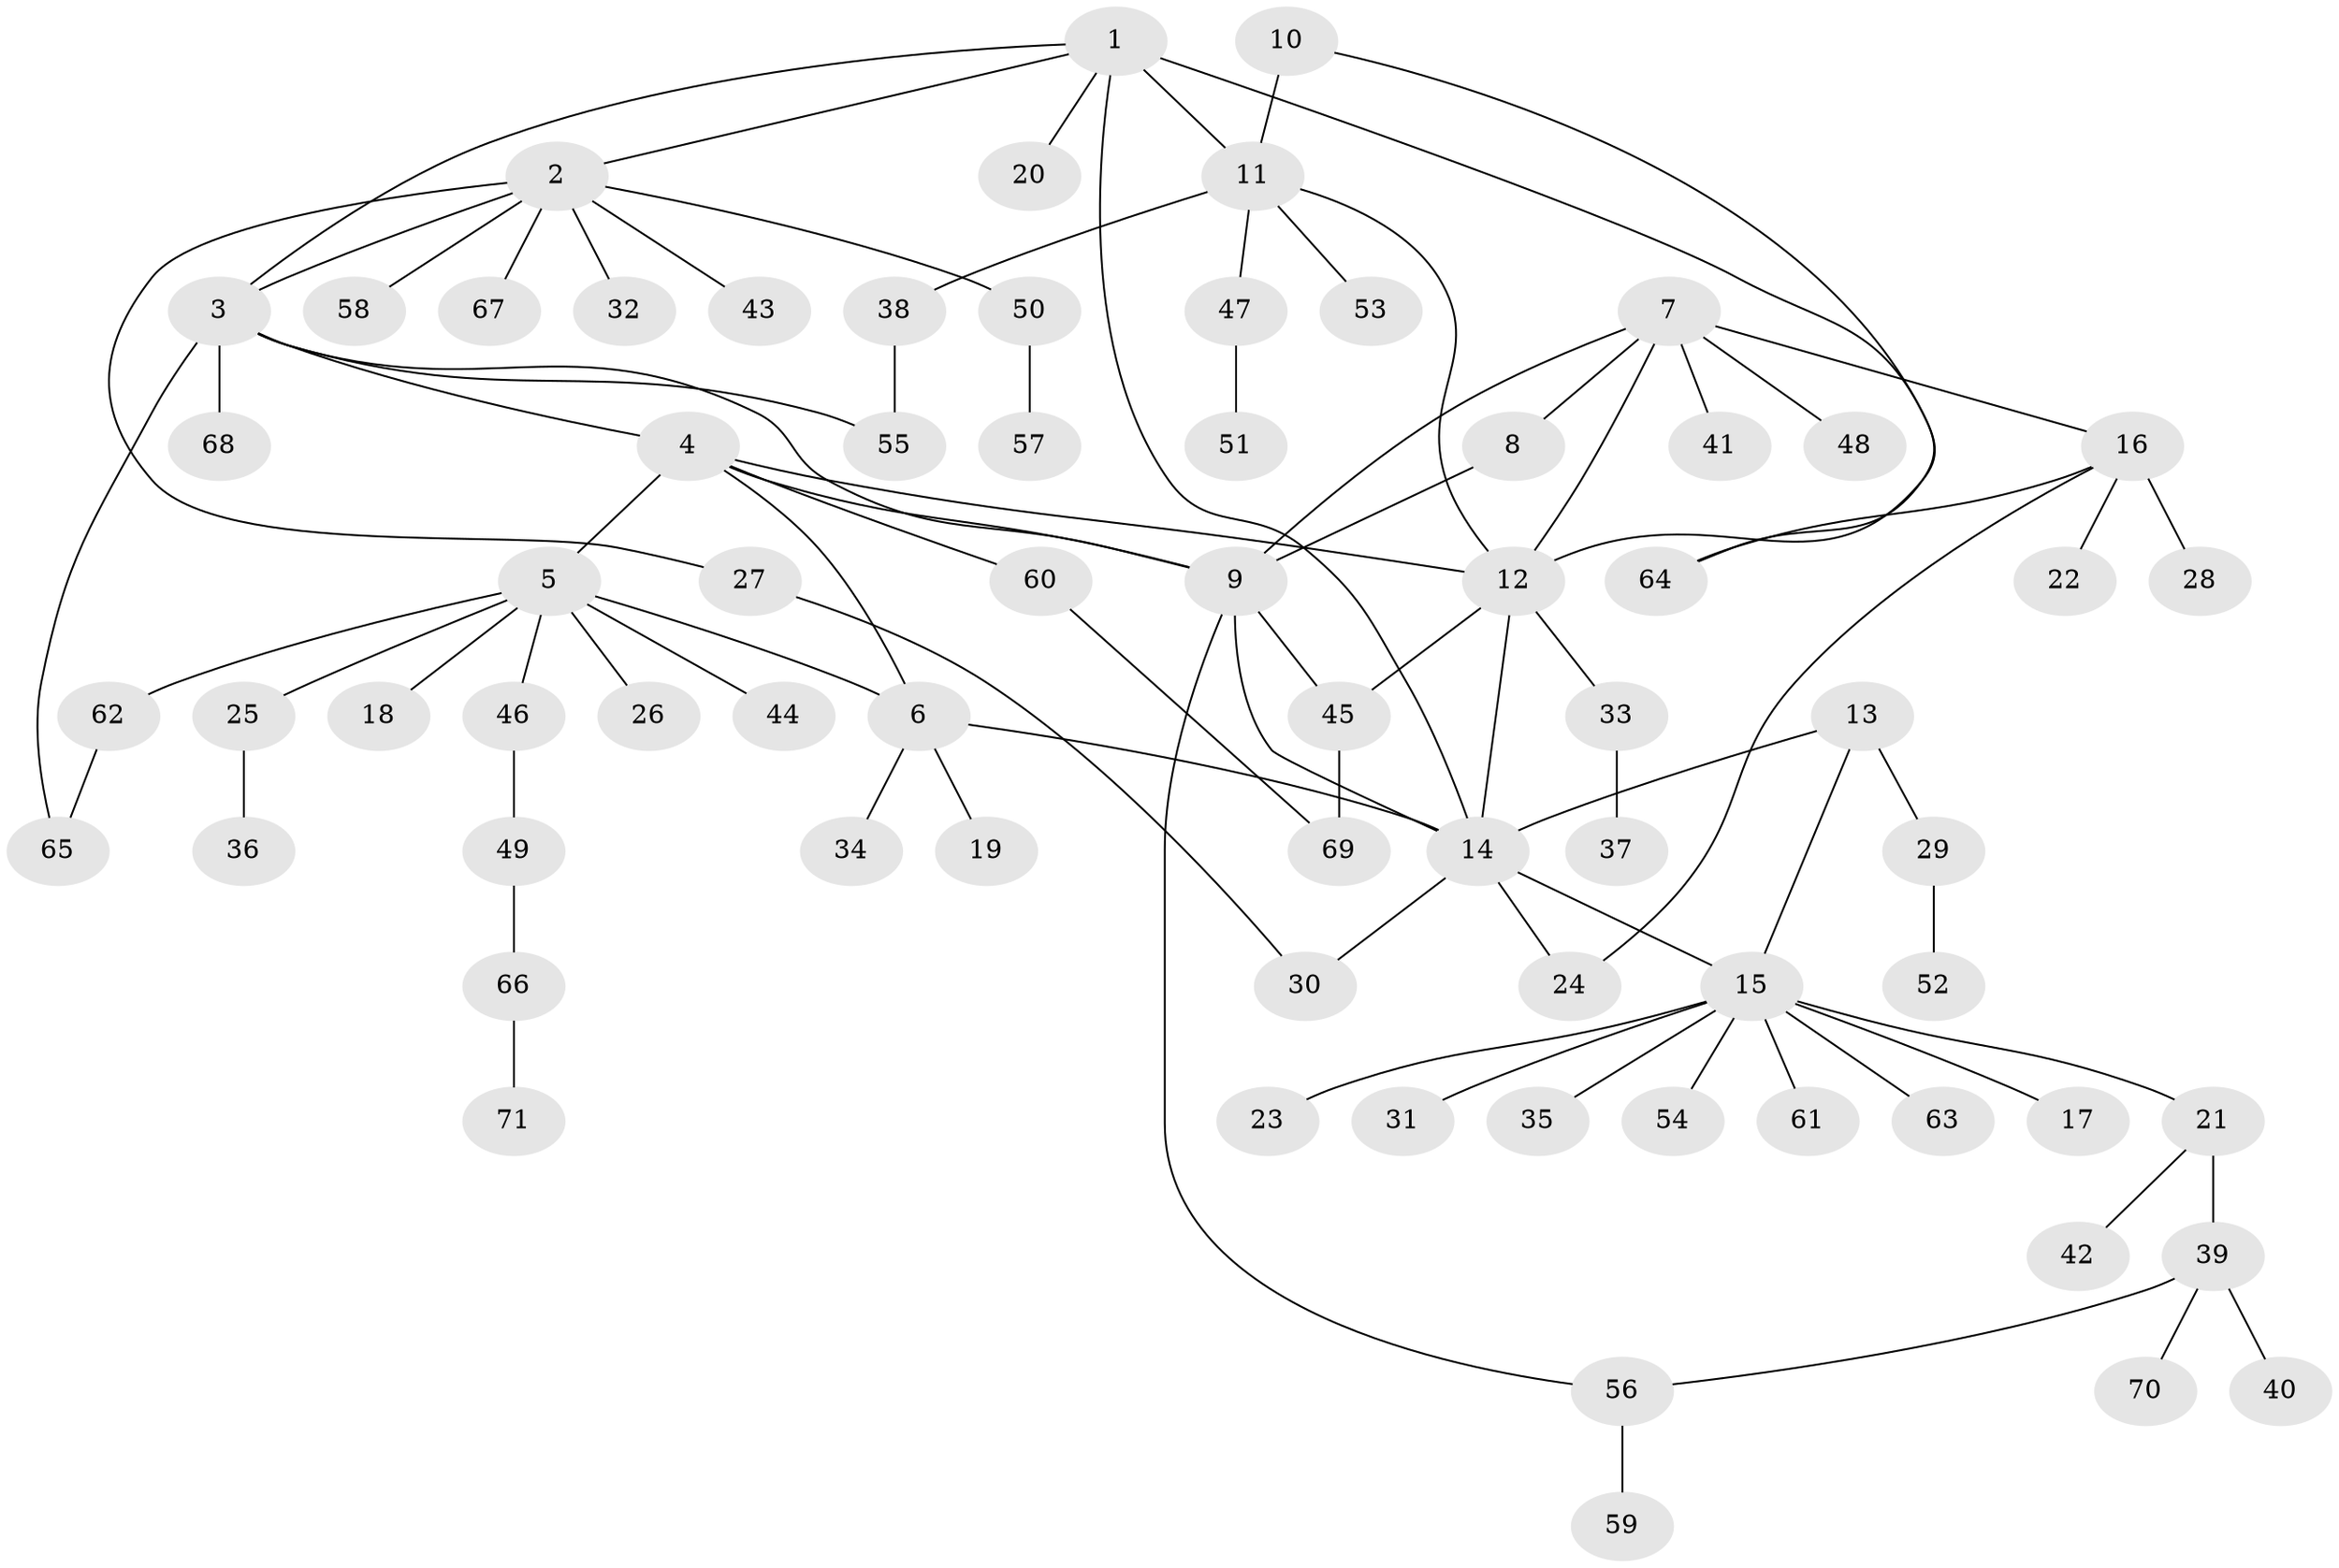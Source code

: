 // Generated by graph-tools (version 1.1) at 2025/02/03/09/25 03:02:49]
// undirected, 71 vertices, 89 edges
graph export_dot {
graph [start="1"]
  node [color=gray90,style=filled];
  1;
  2;
  3;
  4;
  5;
  6;
  7;
  8;
  9;
  10;
  11;
  12;
  13;
  14;
  15;
  16;
  17;
  18;
  19;
  20;
  21;
  22;
  23;
  24;
  25;
  26;
  27;
  28;
  29;
  30;
  31;
  32;
  33;
  34;
  35;
  36;
  37;
  38;
  39;
  40;
  41;
  42;
  43;
  44;
  45;
  46;
  47;
  48;
  49;
  50;
  51;
  52;
  53;
  54;
  55;
  56;
  57;
  58;
  59;
  60;
  61;
  62;
  63;
  64;
  65;
  66;
  67;
  68;
  69;
  70;
  71;
  1 -- 2;
  1 -- 3;
  1 -- 11;
  1 -- 14;
  1 -- 20;
  1 -- 64;
  2 -- 3;
  2 -- 27;
  2 -- 32;
  2 -- 43;
  2 -- 50;
  2 -- 58;
  2 -- 67;
  3 -- 4;
  3 -- 9;
  3 -- 55;
  3 -- 65;
  3 -- 68;
  4 -- 5;
  4 -- 6;
  4 -- 9;
  4 -- 12;
  4 -- 60;
  5 -- 6;
  5 -- 18;
  5 -- 25;
  5 -- 26;
  5 -- 44;
  5 -- 46;
  5 -- 62;
  6 -- 14;
  6 -- 19;
  6 -- 34;
  7 -- 8;
  7 -- 9;
  7 -- 12;
  7 -- 16;
  7 -- 41;
  7 -- 48;
  8 -- 9;
  9 -- 14;
  9 -- 45;
  9 -- 56;
  10 -- 11;
  10 -- 12;
  11 -- 12;
  11 -- 38;
  11 -- 47;
  11 -- 53;
  12 -- 14;
  12 -- 33;
  12 -- 45;
  13 -- 14;
  13 -- 15;
  13 -- 29;
  14 -- 15;
  14 -- 24;
  14 -- 30;
  15 -- 17;
  15 -- 21;
  15 -- 23;
  15 -- 31;
  15 -- 35;
  15 -- 54;
  15 -- 61;
  15 -- 63;
  16 -- 22;
  16 -- 24;
  16 -- 28;
  16 -- 64;
  21 -- 39;
  21 -- 42;
  25 -- 36;
  27 -- 30;
  29 -- 52;
  33 -- 37;
  38 -- 55;
  39 -- 40;
  39 -- 56;
  39 -- 70;
  45 -- 69;
  46 -- 49;
  47 -- 51;
  49 -- 66;
  50 -- 57;
  56 -- 59;
  60 -- 69;
  62 -- 65;
  66 -- 71;
}

